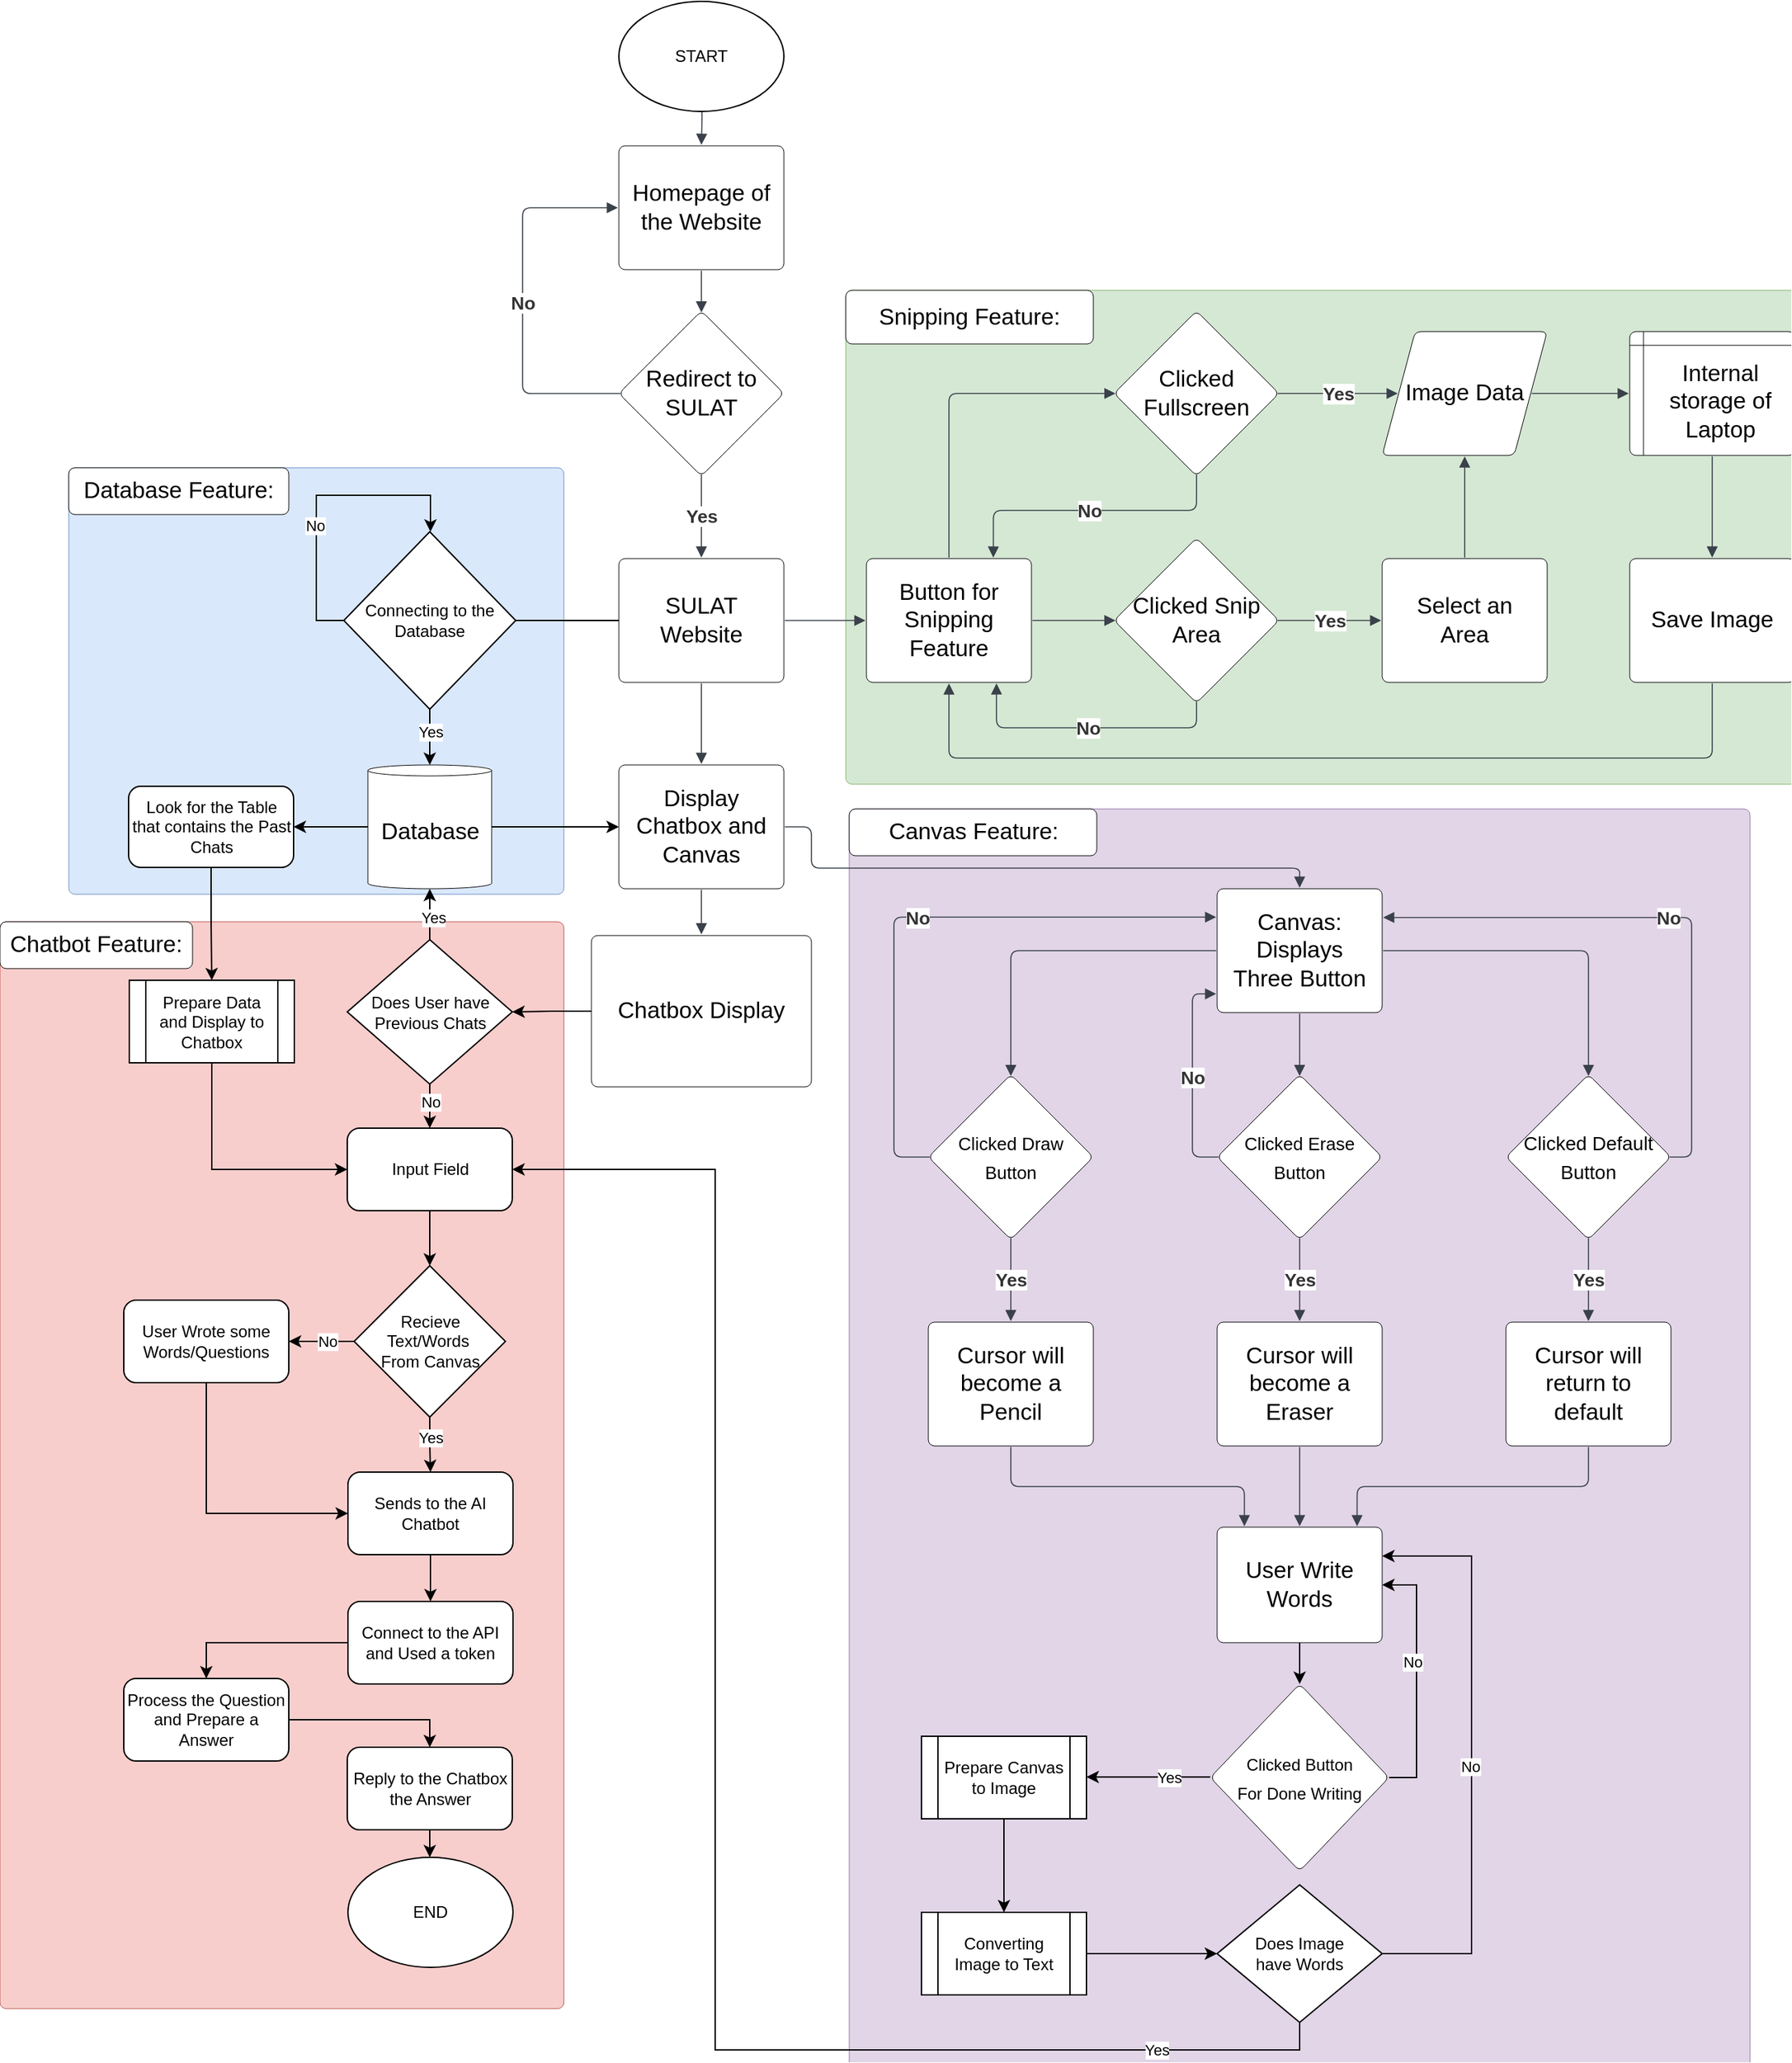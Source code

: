 <mxfile version="26.0.16">
  <diagram id="C5RBs43oDa-KdzZeNtuy" name="Page-1">
    <mxGraphModel dx="1105" dy="1762" grid="1" gridSize="10" guides="1" tooltips="1" connect="1" arrows="1" fold="1" page="1" pageScale="1" pageWidth="827" pageHeight="1169" math="0" shadow="0">
      <root>
        <mxCell id="WIyWlLk6GJQsqaUBKTNV-0" />
        <mxCell id="WIyWlLk6GJQsqaUBKTNV-1" parent="WIyWlLk6GJQsqaUBKTNV-0" />
        <mxCell id="bGX4x47Q7J0YOw-QERZs-160" value="" style="html=1;overflow=block;blockSpacing=1;whiteSpace=wrap;fontSize=13;spacing=3.8;rounded=1;absoluteArcSize=1;arcSize=9;strokeWidth=NaN;lucidId=k.wXVgWFmOWM;fillColor=#dae8fc;strokeColor=#6c8ebf;" vertex="1" parent="WIyWlLk6GJQsqaUBKTNV-1">
          <mxGeometry x="250" y="-830" width="360" height="310" as="geometry" />
        </mxCell>
        <mxCell id="bGX4x47Q7J0YOw-QERZs-158" value="" style="html=1;overflow=block;blockSpacing=1;whiteSpace=wrap;fontSize=13;spacing=3.8;rounded=1;absoluteArcSize=1;arcSize=9;strokeWidth=NaN;lucidId=k.wXVgWFmOWM;fillColor=#f8cecc;strokeColor=#b85450;" vertex="1" parent="WIyWlLk6GJQsqaUBKTNV-1">
          <mxGeometry x="200" y="-500" width="410" height="790" as="geometry" />
        </mxCell>
        <mxCell id="bGX4x47Q7J0YOw-QERZs-73" value="" style="html=1;overflow=block;blockSpacing=1;whiteSpace=wrap;fontSize=13;spacing=3.8;rounded=1;absoluteArcSize=1;arcSize=9;strokeWidth=NaN;lucidId=k.wXVgWFmOWM;fillColor=#e1d5e7;strokeColor=#9673a6;" vertex="1" parent="WIyWlLk6GJQsqaUBKTNV-1">
          <mxGeometry x="817.5" y="-582" width="655" height="932" as="geometry" />
        </mxCell>
        <mxCell id="bGX4x47Q7J0YOw-QERZs-0" value="" style="html=1;overflow=block;blockSpacing=1;whiteSpace=wrap;fontSize=13;spacing=3.8;rounded=1;absoluteArcSize=1;arcSize=9;strokeWidth=NaN;lucidId=k.wXVgWFmOWM;fillColor=#d5e8d4;strokeColor=#82b366;" vertex="1" parent="WIyWlLk6GJQsqaUBKTNV-1">
          <mxGeometry x="815" y="-959" width="705" height="359" as="geometry" />
        </mxCell>
        <mxCell id="bGX4x47Q7J0YOw-QERZs-1" value="Homepage of the Website" style="html=1;overflow=block;blockSpacing=1;whiteSpace=wrap;fontSize=16.7;spacing=9;rounded=1;absoluteArcSize=1;arcSize=9;strokeWidth=NaN;lucidId=S4vXVcmXzMbL;" vertex="1" parent="WIyWlLk6GJQsqaUBKTNV-1">
          <mxGeometry x="650" y="-1064" width="120" height="90" as="geometry" />
        </mxCell>
        <mxCell id="bGX4x47Q7J0YOw-QERZs-2" value="Redirect to SULAT" style="html=1;overflow=block;blockSpacing=1;whiteSpace=wrap;rhombus;fontSize=16.7;spacing=3.8;rounded=1;absoluteArcSize=1;arcSize=9;strokeWidth=NaN;lucidId=~4vXbDY~Y9_J;" vertex="1" parent="WIyWlLk6GJQsqaUBKTNV-1">
          <mxGeometry x="650" y="-944" width="120" height="120" as="geometry" />
        </mxCell>
        <mxCell id="bGX4x47Q7J0YOw-QERZs-3" value="Image Data" style="html=1;overflow=block;blockSpacing=1;whiteSpace=wrap;shape=parallelogram;perimeter=parallelogramPerimeter;anchorPointDirection=0;fontSize=16.7;spacing=3.8;rounded=1;absoluteArcSize=1;arcSize=9;strokeWidth=NaN;lucidId=j5vXPjfr-dy7;" vertex="1" parent="WIyWlLk6GJQsqaUBKTNV-1">
          <mxGeometry x="1205" y="-929" width="120" height="90" as="geometry" />
        </mxCell>
        <mxCell id="bGX4x47Q7J0YOw-QERZs-96" style="edgeStyle=orthogonalEdgeStyle;rounded=0;orthogonalLoop=1;jettySize=auto;html=1;entryX=0;entryY=0.5;entryDx=0;entryDy=0;" edge="1" parent="WIyWlLk6GJQsqaUBKTNV-1" source="bGX4x47Q7J0YOw-QERZs-4" target="bGX4x47Q7J0YOw-QERZs-20">
          <mxGeometry relative="1" as="geometry" />
        </mxCell>
        <mxCell id="bGX4x47Q7J0YOw-QERZs-4" value="Database" style="html=1;overflow=block;blockSpacing=1;whiteSpace=wrap;shape=cylinder3;size=4;anchorPointDirection=0;boundedLbl=1;fontSize=16.7;spacing=3.8;rounded=1;absoluteArcSize=1;arcSize=9;strokeWidth=NaN;lucidId=o5vXWTrKgCv5;" vertex="1" parent="WIyWlLk6GJQsqaUBKTNV-1">
          <mxGeometry x="467.5" y="-614" width="90" height="90" as="geometry" />
        </mxCell>
        <mxCell id="bGX4x47Q7J0YOw-QERZs-6" value="" style="html=1;jettySize=18;whiteSpace=wrap;fontSize=13;strokeColor=#3a414a;strokeOpacity=100;strokeWidth=0.8;rounded=1;arcSize=12;edgeStyle=orthogonalEdgeStyle;startArrow=none;endArrow=block;endFill=1;exitX=0.5;exitY=1.013;exitPerimeter=0;entryX=0.5;entryY=-0.008;entryPerimeter=0;lucidId=uVwX2QEggh.l;" edge="1" parent="WIyWlLk6GJQsqaUBKTNV-1" target="bGX4x47Q7J0YOw-QERZs-1">
          <mxGeometry width="100" height="100" relative="1" as="geometry">
            <Array as="points" />
            <mxPoint x="710" y="-1108.22" as="sourcePoint" />
          </mxGeometry>
        </mxCell>
        <mxCell id="bGX4x47Q7J0YOw-QERZs-7" value="Internal storage of Laptop" style="html=1;overflow=block;blockSpacing=1;whiteSpace=wrap;shape=internalStorage;dx=10;dy=10;fontSize=16.7;spacingLeft=12.8;spacingTop=12.8;spacing=3.8;rounded=1;absoluteArcSize=1;arcSize=9;strokeWidth=NaN;" vertex="1" parent="WIyWlLk6GJQsqaUBKTNV-1">
          <mxGeometry x="1385" y="-929" width="120" height="90" as="geometry" />
        </mxCell>
        <mxCell id="bGX4x47Q7J0YOw-QERZs-11" value="" style="html=1;jettySize=18;whiteSpace=wrap;fontSize=13;strokeColor=#3a414a;strokeOpacity=100;strokeWidth=0.8;rounded=1;arcSize=12;edgeStyle=orthogonalEdgeStyle;startArrow=none;endArrow=block;endFill=1;exitX=0.5;exitY=1.008;exitPerimeter=0;entryX=0.5;entryY=0.009;entryPerimeter=0;lucidId=RXwX6KaIVytl;" edge="1" parent="WIyWlLk6GJQsqaUBKTNV-1" source="bGX4x47Q7J0YOw-QERZs-1" target="bGX4x47Q7J0YOw-QERZs-2">
          <mxGeometry width="100" height="100" relative="1" as="geometry">
            <Array as="points" />
          </mxGeometry>
        </mxCell>
        <mxCell id="bGX4x47Q7J0YOw-QERZs-13" value="Button for Snipping Feature" style="html=1;overflow=block;blockSpacing=1;whiteSpace=wrap;fontSize=16.7;spacing=9;rounded=1;absoluteArcSize=1;arcSize=9;strokeWidth=NaN;lucidId=gYwXjYW-ppuw;" vertex="1" parent="WIyWlLk6GJQsqaUBKTNV-1">
          <mxGeometry x="830" y="-764" width="120" height="90" as="geometry" />
        </mxCell>
        <mxCell id="bGX4x47Q7J0YOw-QERZs-93" style="edgeStyle=orthogonalEdgeStyle;rounded=0;orthogonalLoop=1;jettySize=auto;html=1;exitX=0;exitY=0.5;exitDx=0;exitDy=0;entryX=1;entryY=0.5;entryDx=0;entryDy=0;" edge="1" parent="WIyWlLk6GJQsqaUBKTNV-1" source="bGX4x47Q7J0YOw-QERZs-14">
          <mxGeometry relative="1" as="geometry">
            <mxPoint x="500" y="-719" as="targetPoint" />
          </mxGeometry>
        </mxCell>
        <mxCell id="bGX4x47Q7J0YOw-QERZs-14" value="SULAT Website" style="html=1;overflow=block;blockSpacing=1;whiteSpace=wrap;fontSize=16.7;spacing=9;rounded=1;absoluteArcSize=1;arcSize=9;strokeWidth=NaN;lucidId=gYwXJwr5j2Go;" vertex="1" parent="WIyWlLk6GJQsqaUBKTNV-1">
          <mxGeometry x="650" y="-764" width="120" height="90" as="geometry" />
        </mxCell>
        <mxCell id="bGX4x47Q7J0YOw-QERZs-15" value="" style="html=1;jettySize=18;whiteSpace=wrap;fontSize=13.3;fontColor=#333333;fontStyle=1;strokeColor=#3a414a;strokeOpacity=100;strokeWidth=0.8;rounded=1;arcSize=12;edgeStyle=orthogonalEdgeStyle;startArrow=none;endArrow=block;endFill=1;exitX=0.009;exitY=0.5;exitPerimeter=0;entryX=-0.006;entryY=0.5;entryPerimeter=0;lucidId=oYwXt27aTaRR;" edge="1" parent="WIyWlLk6GJQsqaUBKTNV-1" source="bGX4x47Q7J0YOw-QERZs-2" target="bGX4x47Q7J0YOw-QERZs-1">
          <mxGeometry width="100" height="100" relative="1" as="geometry">
            <Array as="points">
              <mxPoint x="580" y="-884" />
              <mxPoint x="580" y="-1019" />
            </Array>
          </mxGeometry>
        </mxCell>
        <mxCell id="bGX4x47Q7J0YOw-QERZs-16" value="No" style="text;html=1;resizable=0;labelBackgroundColor=default;align=center;verticalAlign=middle;fontStyle=1;fontColor=#333333;fontSize=13.3;" vertex="1" parent="bGX4x47Q7J0YOw-QERZs-15">
          <mxGeometry relative="1" as="geometry" />
        </mxCell>
        <mxCell id="bGX4x47Q7J0YOw-QERZs-17" value="" style="html=1;jettySize=18;whiteSpace=wrap;fontSize=13.3;fontColor=#333333;fontStyle=1;strokeColor=#3a414a;strokeOpacity=100;strokeWidth=0.8;rounded=1;arcSize=12;edgeStyle=orthogonalEdgeStyle;startArrow=none;endArrow=block;endFill=1;exitX=0.5;exitY=0.991;exitPerimeter=0;entryX=0.5;entryY=-0.008;entryPerimeter=0;lucidId=CZwX45XinJWu;" edge="1" parent="WIyWlLk6GJQsqaUBKTNV-1" source="bGX4x47Q7J0YOw-QERZs-2" target="bGX4x47Q7J0YOw-QERZs-14">
          <mxGeometry width="100" height="100" relative="1" as="geometry">
            <Array as="points" />
          </mxGeometry>
        </mxCell>
        <mxCell id="bGX4x47Q7J0YOw-QERZs-18" value="Yes" style="text;html=1;resizable=0;labelBackgroundColor=default;align=center;verticalAlign=middle;fontStyle=1;fontColor=#333333;fontSize=13.3;" vertex="1" parent="bGX4x47Q7J0YOw-QERZs-17">
          <mxGeometry relative="1" as="geometry" />
        </mxCell>
        <mxCell id="bGX4x47Q7J0YOw-QERZs-19" value="" style="html=1;jettySize=18;whiteSpace=wrap;fontSize=13;strokeColor=#3a414a;strokeOpacity=100;strokeWidth=0.8;rounded=1;arcSize=12;edgeStyle=orthogonalEdgeStyle;startArrow=none;endArrow=block;endFill=1;exitX=1.006;exitY=0.5;exitPerimeter=0;entryX=-0.006;entryY=0.5;entryPerimeter=0;lucidId=TZwXbAxuPmjJ;" edge="1" parent="WIyWlLk6GJQsqaUBKTNV-1" source="bGX4x47Q7J0YOw-QERZs-14" target="bGX4x47Q7J0YOw-QERZs-13">
          <mxGeometry width="100" height="100" relative="1" as="geometry">
            <Array as="points" />
          </mxGeometry>
        </mxCell>
        <mxCell id="bGX4x47Q7J0YOw-QERZs-20" value="Display Chatbox and Canvas" style="html=1;overflow=block;blockSpacing=1;whiteSpace=wrap;fontSize=16.7;spacing=9;rounded=1;absoluteArcSize=1;arcSize=9;strokeWidth=NaN;lucidId=E0wXMRnXqXgS;" vertex="1" parent="WIyWlLk6GJQsqaUBKTNV-1">
          <mxGeometry x="650" y="-614" width="120" height="90" as="geometry" />
        </mxCell>
        <mxCell id="bGX4x47Q7J0YOw-QERZs-21" value="" style="html=1;jettySize=18;whiteSpace=wrap;fontSize=13;strokeColor=#3a414a;strokeOpacity=100;strokeWidth=0.8;rounded=1;arcSize=12;edgeStyle=orthogonalEdgeStyle;startArrow=none;endArrow=block;endFill=1;exitX=0.5;exitY=1.008;exitPerimeter=0;entryX=0.5;entryY=-0.008;entryPerimeter=0;lucidId=J0wX62FZ728q;" edge="1" parent="WIyWlLk6GJQsqaUBKTNV-1" source="bGX4x47Q7J0YOw-QERZs-14" target="bGX4x47Q7J0YOw-QERZs-20">
          <mxGeometry width="100" height="100" relative="1" as="geometry">
            <Array as="points" />
          </mxGeometry>
        </mxCell>
        <mxCell id="bGX4x47Q7J0YOw-QERZs-22" value="" style="html=1;jettySize=18;whiteSpace=wrap;fontSize=13;strokeColor=#3a414a;strokeOpacity=100;strokeWidth=0.8;rounded=1;arcSize=12;edgeStyle=orthogonalEdgeStyle;startArrow=none;endArrow=block;endFill=1;exitX=0.5;exitY=-0.008;exitPerimeter=0;entryX=0.009;entryY=0.5;entryPerimeter=0;lucidId=c1wXvU-1-h3y;" edge="1" parent="WIyWlLk6GJQsqaUBKTNV-1" source="bGX4x47Q7J0YOw-QERZs-13" target="bGX4x47Q7J0YOw-QERZs-23">
          <mxGeometry width="100" height="100" relative="1" as="geometry">
            <Array as="points">
              <mxPoint x="890" y="-884" />
            </Array>
          </mxGeometry>
        </mxCell>
        <mxCell id="bGX4x47Q7J0YOw-QERZs-23" value="Clicked Fullscreen" style="html=1;overflow=block;blockSpacing=1;whiteSpace=wrap;rhombus;fontSize=16.7;spacing=3.8;rounded=1;absoluteArcSize=1;arcSize=9;strokeWidth=NaN;lucidId=d1wX96i83psR;" vertex="1" parent="WIyWlLk6GJQsqaUBKTNV-1">
          <mxGeometry x="1010" y="-944" width="120" height="120" as="geometry" />
        </mxCell>
        <mxCell id="bGX4x47Q7J0YOw-QERZs-24" value="Clicked Snip Area" style="html=1;overflow=block;blockSpacing=1;whiteSpace=wrap;rhombus;fontSize=16.7;spacing=3.8;rounded=1;absoluteArcSize=1;arcSize=9;strokeWidth=NaN;lucidId=h1wX_RFKpMtE;" vertex="1" parent="WIyWlLk6GJQsqaUBKTNV-1">
          <mxGeometry x="1010" y="-779" width="120" height="120" as="geometry" />
        </mxCell>
        <mxCell id="bGX4x47Q7J0YOw-QERZs-25" value="" style="html=1;jettySize=18;whiteSpace=wrap;fontSize=13;strokeColor=#3a414a;strokeOpacity=100;strokeWidth=0.8;rounded=1;arcSize=12;edgeStyle=orthogonalEdgeStyle;startArrow=none;endArrow=block;endFill=1;exitX=1.006;exitY=0.5;exitPerimeter=0;entryX=0.009;entryY=0.5;entryPerimeter=0;lucidId=s1wXXdhdBCna;" edge="1" parent="WIyWlLk6GJQsqaUBKTNV-1" source="bGX4x47Q7J0YOw-QERZs-13" target="bGX4x47Q7J0YOw-QERZs-24">
          <mxGeometry width="100" height="100" relative="1" as="geometry">
            <Array as="points" />
          </mxGeometry>
        </mxCell>
        <mxCell id="bGX4x47Q7J0YOw-QERZs-26" value="" style="html=1;jettySize=18;whiteSpace=wrap;fontSize=13.3;fontColor=#333333;fontStyle=1;strokeColor=#3a414a;strokeOpacity=100;strokeWidth=0.8;rounded=1;arcSize=12;edgeStyle=orthogonalEdgeStyle;startArrow=none;endArrow=block;endFill=1;exitX=0.991;exitY=0.5;exitPerimeter=0;entryX=0.094;entryY=0.5;entryPerimeter=0;lucidId=K1wXx2NS~FLX;" edge="1" parent="WIyWlLk6GJQsqaUBKTNV-1" source="bGX4x47Q7J0YOw-QERZs-23" target="bGX4x47Q7J0YOw-QERZs-3">
          <mxGeometry width="100" height="100" relative="1" as="geometry">
            <Array as="points" />
          </mxGeometry>
        </mxCell>
        <mxCell id="bGX4x47Q7J0YOw-QERZs-27" value="Yes" style="text;html=1;resizable=0;labelBackgroundColor=default;align=center;verticalAlign=middle;fontStyle=1;fontColor=#333333;fontSize=13.3;" vertex="1" parent="bGX4x47Q7J0YOw-QERZs-26">
          <mxGeometry relative="1" as="geometry" />
        </mxCell>
        <mxCell id="bGX4x47Q7J0YOw-QERZs-28" value="Select an Area" style="html=1;overflow=block;blockSpacing=1;whiteSpace=wrap;fontSize=16.7;spacing=9;rounded=1;absoluteArcSize=1;arcSize=9;strokeWidth=NaN;lucidId=c2wX.AJdTTdc;" vertex="1" parent="WIyWlLk6GJQsqaUBKTNV-1">
          <mxGeometry x="1205" y="-764" width="120" height="90" as="geometry" />
        </mxCell>
        <mxCell id="bGX4x47Q7J0YOw-QERZs-29" value="" style="html=1;jettySize=18;whiteSpace=wrap;fontSize=13.3;fontColor=#333333;fontStyle=1;strokeColor=#3a414a;strokeOpacity=100;strokeWidth=0.8;rounded=1;arcSize=12;edgeStyle=orthogonalEdgeStyle;startArrow=none;endArrow=block;endFill=1;exitX=0.991;exitY=0.5;exitPerimeter=0;entryX=-0.006;entryY=0.5;entryPerimeter=0;lucidId=s2wXhWY3A6Ev;" edge="1" parent="WIyWlLk6GJQsqaUBKTNV-1" source="bGX4x47Q7J0YOw-QERZs-24" target="bGX4x47Q7J0YOw-QERZs-28">
          <mxGeometry width="100" height="100" relative="1" as="geometry">
            <Array as="points" />
          </mxGeometry>
        </mxCell>
        <mxCell id="bGX4x47Q7J0YOw-QERZs-30" value="Yes" style="text;html=1;resizable=0;labelBackgroundColor=default;align=center;verticalAlign=middle;fontStyle=1;fontColor=#333333;fontSize=13.3;" vertex="1" parent="bGX4x47Q7J0YOw-QERZs-29">
          <mxGeometry relative="1" as="geometry" />
        </mxCell>
        <mxCell id="bGX4x47Q7J0YOw-QERZs-31" value="" style="html=1;jettySize=18;whiteSpace=wrap;fontSize=13.3;fontColor=#333333;fontStyle=1;strokeColor=#3a414a;strokeOpacity=100;strokeWidth=0.8;rounded=1;arcSize=12;edgeStyle=orthogonalEdgeStyle;startArrow=none;endArrow=block;endFill=1;exitX=0.5;exitY=0.991;exitPerimeter=0;entryX=0.769;entryY=-0.008;entryPerimeter=0;lucidId=L2wXS6QPtskW;" edge="1" parent="WIyWlLk6GJQsqaUBKTNV-1" source="bGX4x47Q7J0YOw-QERZs-23" target="bGX4x47Q7J0YOw-QERZs-13">
          <mxGeometry width="100" height="100" relative="1" as="geometry">
            <Array as="points">
              <mxPoint x="1070" y="-799" />
              <mxPoint x="922" y="-799" />
            </Array>
          </mxGeometry>
        </mxCell>
        <mxCell id="bGX4x47Q7J0YOw-QERZs-32" value="No" style="text;html=1;resizable=0;labelBackgroundColor=default;align=center;verticalAlign=middle;fontStyle=1;fontColor=#333333;fontSize=13.3;" vertex="1" parent="bGX4x47Q7J0YOw-QERZs-31">
          <mxGeometry relative="1" as="geometry" />
        </mxCell>
        <mxCell id="bGX4x47Q7J0YOw-QERZs-33" value="" style="html=1;jettySize=18;whiteSpace=wrap;fontSize=13.3;fontColor=#333333;fontStyle=1;strokeColor=#3a414a;strokeOpacity=100;strokeWidth=0.8;rounded=1;arcSize=12;edgeStyle=orthogonalEdgeStyle;startArrow=none;endArrow=block;endFill=1;exitX=0.5;exitY=0.991;exitPerimeter=0;entryX=0.788;entryY=1.008;entryPerimeter=0;lucidId=T2wXok7XJnw8;" edge="1" parent="WIyWlLk6GJQsqaUBKTNV-1" source="bGX4x47Q7J0YOw-QERZs-24" target="bGX4x47Q7J0YOw-QERZs-13">
          <mxGeometry width="100" height="100" relative="1" as="geometry">
            <Array as="points">
              <mxPoint x="1070" y="-641" />
              <mxPoint x="925" y="-641" />
            </Array>
          </mxGeometry>
        </mxCell>
        <mxCell id="bGX4x47Q7J0YOw-QERZs-34" value="No" style="text;html=1;resizable=0;labelBackgroundColor=default;align=center;verticalAlign=middle;fontStyle=1;fontColor=#333333;fontSize=13.3;" vertex="1" parent="bGX4x47Q7J0YOw-QERZs-33">
          <mxGeometry relative="1" as="geometry" />
        </mxCell>
        <mxCell id="bGX4x47Q7J0YOw-QERZs-35" value="" style="html=1;jettySize=18;whiteSpace=wrap;fontSize=13;strokeColor=#3a414a;strokeOpacity=100;strokeWidth=0.8;rounded=1;arcSize=12;edgeStyle=orthogonalEdgeStyle;startArrow=none;endArrow=block;endFill=1;exitX=0.5;exitY=-0.008;exitPerimeter=0;entryX=0.5;entryY=1.008;entryPerimeter=0;lucidId=e3wXz4b4VLQ.;" edge="1" parent="WIyWlLk6GJQsqaUBKTNV-1" source="bGX4x47Q7J0YOw-QERZs-28" target="bGX4x47Q7J0YOw-QERZs-3">
          <mxGeometry width="100" height="100" relative="1" as="geometry">
            <Array as="points" />
          </mxGeometry>
        </mxCell>
        <mxCell id="bGX4x47Q7J0YOw-QERZs-36" value="" style="html=1;jettySize=18;whiteSpace=wrap;fontSize=13;strokeColor=#3a414a;strokeOpacity=100;strokeWidth=0.8;rounded=1;arcSize=12;edgeStyle=orthogonalEdgeStyle;startArrow=none;endArrow=block;endFill=1;exitX=0.906;exitY=0.5;exitPerimeter=0;entryX=-0.006;entryY=0.5;entryPerimeter=0;lucidId=p3wX~Jq.XLhx;" edge="1" parent="WIyWlLk6GJQsqaUBKTNV-1" source="bGX4x47Q7J0YOw-QERZs-3" target="bGX4x47Q7J0YOw-QERZs-7">
          <mxGeometry width="100" height="100" relative="1" as="geometry">
            <Array as="points" />
          </mxGeometry>
        </mxCell>
        <mxCell id="bGX4x47Q7J0YOw-QERZs-37" value="Save Image" style="html=1;overflow=block;blockSpacing=1;whiteSpace=wrap;fontSize=16.7;spacing=9;rounded=1;absoluteArcSize=1;arcSize=9;strokeWidth=NaN;lucidId=U3wX42vYFk0g;" vertex="1" parent="WIyWlLk6GJQsqaUBKTNV-1">
          <mxGeometry x="1385" y="-764" width="120" height="90" as="geometry" />
        </mxCell>
        <mxCell id="bGX4x47Q7J0YOw-QERZs-38" value="" style="html=1;jettySize=18;whiteSpace=wrap;fontSize=13;strokeColor=#3a414a;strokeOpacity=100;strokeWidth=0.8;rounded=1;arcSize=12;edgeStyle=orthogonalEdgeStyle;startArrow=none;endArrow=block;endFill=1;exitX=0.5;exitY=1.008;exitPerimeter=0;entryX=0.5;entryY=-0.008;entryPerimeter=0;lucidId=Y3wX-hvc34If;" edge="1" parent="WIyWlLk6GJQsqaUBKTNV-1" source="bGX4x47Q7J0YOw-QERZs-7" target="bGX4x47Q7J0YOw-QERZs-37">
          <mxGeometry width="100" height="100" relative="1" as="geometry">
            <Array as="points" />
          </mxGeometry>
        </mxCell>
        <mxCell id="bGX4x47Q7J0YOw-QERZs-39" value="" style="html=1;jettySize=18;whiteSpace=wrap;fontSize=13;strokeColor=#3a414a;strokeOpacity=100;strokeWidth=0.8;rounded=1;arcSize=12;edgeStyle=orthogonalEdgeStyle;startArrow=none;endArrow=block;endFill=1;exitX=0.5;exitY=1.008;exitPerimeter=0;entryX=0.5;entryY=1.008;entryPerimeter=0;lucidId=83wX8K6N5RHD;" edge="1" parent="WIyWlLk6GJQsqaUBKTNV-1" source="bGX4x47Q7J0YOw-QERZs-37" target="bGX4x47Q7J0YOw-QERZs-13">
          <mxGeometry width="100" height="100" relative="1" as="geometry">
            <Array as="points">
              <mxPoint x="1445" y="-619" />
              <mxPoint x="890" y="-619" />
            </Array>
          </mxGeometry>
        </mxCell>
        <mxCell id="bGX4x47Q7J0YOw-QERZs-40" value="Canvas: &#xa;Displays Three Button" style="html=1;overflow=block;blockSpacing=1;whiteSpace=wrap;fontSize=16.7;spacing=9;rounded=1;absoluteArcSize=1;arcSize=9;strokeWidth=NaN;lucidId=B4wXTuXNKqRj;" vertex="1" parent="WIyWlLk6GJQsqaUBKTNV-1">
          <mxGeometry x="1085" y="-524" width="120" height="90" as="geometry" />
        </mxCell>
        <mxCell id="bGX4x47Q7J0YOw-QERZs-41" value="" style="html=1;jettySize=18;whiteSpace=wrap;fontSize=13;strokeColor=#3a414a;strokeOpacity=100;strokeWidth=0.8;rounded=1;arcSize=12;edgeStyle=orthogonalEdgeStyle;startArrow=none;endArrow=block;endFill=1;exitX=1.006;exitY=0.5;exitPerimeter=0;entryX=0.5;entryY=-0.008;entryPerimeter=0;lucidId=L4wXbMhr7Ql6;" edge="1" parent="WIyWlLk6GJQsqaUBKTNV-1" source="bGX4x47Q7J0YOw-QERZs-20" target="bGX4x47Q7J0YOw-QERZs-40">
          <mxGeometry width="100" height="100" relative="1" as="geometry">
            <Array as="points">
              <mxPoint x="790" y="-569" />
              <mxPoint x="790" y="-539" />
              <mxPoint x="1145" y="-539" />
            </Array>
          </mxGeometry>
        </mxCell>
        <mxCell id="bGX4x47Q7J0YOw-QERZs-98" style="edgeStyle=orthogonalEdgeStyle;rounded=0;orthogonalLoop=1;jettySize=auto;html=1;exitX=0;exitY=0.5;exitDx=0;exitDy=0;entryX=1;entryY=0.5;entryDx=0;entryDy=0;" edge="1" parent="WIyWlLk6GJQsqaUBKTNV-1" source="bGX4x47Q7J0YOw-QERZs-42" target="bGX4x47Q7J0YOw-QERZs-97">
          <mxGeometry relative="1" as="geometry" />
        </mxCell>
        <mxCell id="bGX4x47Q7J0YOw-QERZs-42" value="Chatbox Display" style="html=1;overflow=block;blockSpacing=1;whiteSpace=wrap;fontSize=16.7;spacing=9;rounded=1;absoluteArcSize=1;arcSize=9;strokeWidth=NaN;lucidId=O4wXv_itXbn~;" vertex="1" parent="WIyWlLk6GJQsqaUBKTNV-1">
          <mxGeometry x="630" y="-490" width="160" height="110" as="geometry" />
        </mxCell>
        <mxCell id="bGX4x47Q7J0YOw-QERZs-43" value="" style="html=1;jettySize=18;whiteSpace=wrap;fontSize=13;strokeColor=#3a414a;strokeOpacity=100;strokeWidth=0.8;rounded=1;arcSize=12;edgeStyle=orthogonalEdgeStyle;startArrow=none;endArrow=block;endFill=1;exitX=0.5;exitY=1.008;exitPerimeter=0;entryX=0.5;entryY=-0.008;entryPerimeter=0;lucidId=T4wXyDoq1oT1;" edge="1" parent="WIyWlLk6GJQsqaUBKTNV-1" source="bGX4x47Q7J0YOw-QERZs-20" target="bGX4x47Q7J0YOw-QERZs-42">
          <mxGeometry width="100" height="100" relative="1" as="geometry">
            <Array as="points" />
          </mxGeometry>
        </mxCell>
        <mxCell id="bGX4x47Q7J0YOw-QERZs-44" value="&lt;font style=&quot;font-size: 13px;&quot;&gt;Clicked Draw Button&lt;/font&gt;" style="html=1;overflow=block;blockSpacing=1;whiteSpace=wrap;rhombus;fontSize=16.7;spacing=3.8;rounded=1;absoluteArcSize=1;arcSize=9;strokeWidth=NaN;lucidId=q6wXofFBr.Hk;" vertex="1" parent="WIyWlLk6GJQsqaUBKTNV-1">
          <mxGeometry x="875" y="-389" width="120" height="120" as="geometry" />
        </mxCell>
        <mxCell id="bGX4x47Q7J0YOw-QERZs-45" value="&lt;font style=&quot;font-size: 14px;&quot;&gt;Clicked Default Button&lt;/font&gt;" style="html=1;overflow=block;blockSpacing=1;whiteSpace=wrap;rhombus;fontSize=16.7;spacing=3.8;rounded=1;absoluteArcSize=1;arcSize=9;strokeWidth=NaN;lucidId=L6wXVb6ZQtQe;align=center;" vertex="1" parent="WIyWlLk6GJQsqaUBKTNV-1">
          <mxGeometry x="1295" y="-389" width="120" height="120" as="geometry" />
        </mxCell>
        <mxCell id="bGX4x47Q7J0YOw-QERZs-46" value="&lt;font style=&quot;font-size: 13px;&quot;&gt;Clicked Erase Button&lt;/font&gt;" style="html=1;overflow=block;blockSpacing=1;whiteSpace=wrap;rhombus;fontSize=16.7;spacing=3.8;rounded=1;absoluteArcSize=1;arcSize=9;strokeWidth=NaN;lucidId=L6wXlnypv7IP;" vertex="1" parent="WIyWlLk6GJQsqaUBKTNV-1">
          <mxGeometry x="1085" y="-389" width="120" height="120" as="geometry" />
        </mxCell>
        <mxCell id="bGX4x47Q7J0YOw-QERZs-47" value="Cursor will become a Pencil " style="html=1;overflow=block;blockSpacing=1;whiteSpace=wrap;fontSize=16.7;spacing=9;rounded=1;absoluteArcSize=1;arcSize=9;strokeWidth=NaN;lucidId=b7wXHnllPfpT;" vertex="1" parent="WIyWlLk6GJQsqaUBKTNV-1">
          <mxGeometry x="875" y="-209" width="120" height="90" as="geometry" />
        </mxCell>
        <mxCell id="bGX4x47Q7J0YOw-QERZs-48" value="" style="html=1;jettySize=18;whiteSpace=wrap;fontSize=13;strokeColor=#3a414a;strokeOpacity=100;strokeWidth=0.8;rounded=1;arcSize=12;edgeStyle=orthogonalEdgeStyle;startArrow=none;endArrow=block;endFill=1;exitX=-0.006;exitY=0.5;exitPerimeter=0;entryX=0.5;entryY=0.009;entryPerimeter=0;lucidId=p7wX4~.r42MZ;" edge="1" parent="WIyWlLk6GJQsqaUBKTNV-1" source="bGX4x47Q7J0YOw-QERZs-40" target="bGX4x47Q7J0YOw-QERZs-44">
          <mxGeometry width="100" height="100" relative="1" as="geometry">
            <Array as="points" />
          </mxGeometry>
        </mxCell>
        <mxCell id="bGX4x47Q7J0YOw-QERZs-49" value="" style="html=1;jettySize=18;whiteSpace=wrap;fontSize=13;strokeColor=#3a414a;strokeOpacity=100;strokeWidth=0.8;rounded=1;arcSize=12;edgeStyle=orthogonalEdgeStyle;startArrow=none;endArrow=block;endFill=1;exitX=0.5;exitY=1.008;exitPerimeter=0;entryX=0.5;entryY=0.009;entryPerimeter=0;lucidId=v7wX6BlqxCN4;" edge="1" parent="WIyWlLk6GJQsqaUBKTNV-1" source="bGX4x47Q7J0YOw-QERZs-40" target="bGX4x47Q7J0YOw-QERZs-46">
          <mxGeometry width="100" height="100" relative="1" as="geometry">
            <Array as="points" />
          </mxGeometry>
        </mxCell>
        <mxCell id="bGX4x47Q7J0YOw-QERZs-50" value="" style="html=1;jettySize=18;whiteSpace=wrap;fontSize=13;strokeColor=#3a414a;strokeOpacity=100;strokeWidth=0.8;rounded=1;arcSize=12;edgeStyle=orthogonalEdgeStyle;startArrow=none;endArrow=block;endFill=1;exitX=1.006;exitY=0.5;exitPerimeter=0;entryX=0.5;entryY=0.009;entryPerimeter=0;lucidId=y7wXRTjIWsnm;" edge="1" parent="WIyWlLk6GJQsqaUBKTNV-1" source="bGX4x47Q7J0YOw-QERZs-40" target="bGX4x47Q7J0YOw-QERZs-45">
          <mxGeometry width="100" height="100" relative="1" as="geometry">
            <Array as="points" />
          </mxGeometry>
        </mxCell>
        <mxCell id="bGX4x47Q7J0YOw-QERZs-51" value="Cursor will become a Eraser " style="html=1;overflow=block;blockSpacing=1;whiteSpace=wrap;fontSize=16.7;spacing=9;rounded=1;absoluteArcSize=1;arcSize=9;strokeWidth=NaN;lucidId=c9wXXmKNzKTJ;" vertex="1" parent="WIyWlLk6GJQsqaUBKTNV-1">
          <mxGeometry x="1085" y="-209" width="120" height="90" as="geometry" />
        </mxCell>
        <mxCell id="bGX4x47Q7J0YOw-QERZs-52" value="" style="html=1;jettySize=18;whiteSpace=wrap;fontSize=13.3;fontColor=#333333;fontStyle=1;strokeColor=#3a414a;strokeOpacity=100;strokeWidth=0.8;rounded=1;arcSize=12;edgeStyle=orthogonalEdgeStyle;startArrow=none;endArrow=block;endFill=1;exitX=0.5;exitY=0.991;exitPerimeter=0;entryX=0.5;entryY=-0.008;entryPerimeter=0;lucidId=j9wXeiY-~VVX;" edge="1" parent="WIyWlLk6GJQsqaUBKTNV-1" source="bGX4x47Q7J0YOw-QERZs-44" target="bGX4x47Q7J0YOw-QERZs-47">
          <mxGeometry width="100" height="100" relative="1" as="geometry">
            <Array as="points" />
          </mxGeometry>
        </mxCell>
        <mxCell id="bGX4x47Q7J0YOw-QERZs-53" value="Yes" style="text;html=1;resizable=0;labelBackgroundColor=default;align=center;verticalAlign=middle;fontStyle=1;fontColor=#333333;fontSize=13.3;" vertex="1" parent="bGX4x47Q7J0YOw-QERZs-52">
          <mxGeometry relative="1" as="geometry" />
        </mxCell>
        <mxCell id="bGX4x47Q7J0YOw-QERZs-54" value="" style="html=1;jettySize=18;whiteSpace=wrap;fontSize=13.3;fontColor=#333333;fontStyle=1;strokeColor=#3a414a;strokeOpacity=100;strokeWidth=0.8;rounded=1;arcSize=12;edgeStyle=orthogonalEdgeStyle;startArrow=none;endArrow=block;endFill=1;exitX=0.009;exitY=0.5;exitPerimeter=0;entryX=-0.006;entryY=0.229;entryPerimeter=0;lucidId=s9wXCcNHrhOa;" edge="1" parent="WIyWlLk6GJQsqaUBKTNV-1" source="bGX4x47Q7J0YOw-QERZs-44" target="bGX4x47Q7J0YOw-QERZs-40">
          <mxGeometry width="100" height="100" relative="1" as="geometry">
            <Array as="points">
              <mxPoint x="850" y="-329" />
              <mxPoint x="850" y="-503" />
            </Array>
          </mxGeometry>
        </mxCell>
        <mxCell id="bGX4x47Q7J0YOw-QERZs-55" value="No" style="text;html=1;resizable=0;labelBackgroundColor=default;align=center;verticalAlign=middle;fontStyle=1;fontColor=#333333;fontSize=13.3;" vertex="1" parent="bGX4x47Q7J0YOw-QERZs-54">
          <mxGeometry relative="1" as="geometry" />
        </mxCell>
        <mxCell id="bGX4x47Q7J0YOw-QERZs-56" value="" style="html=1;jettySize=18;whiteSpace=wrap;fontSize=13.3;fontColor=#333333;fontStyle=1;strokeColor=#3a414a;strokeOpacity=100;strokeWidth=0.8;rounded=1;arcSize=12;edgeStyle=orthogonalEdgeStyle;startArrow=none;endArrow=block;endFill=1;exitX=0.5;exitY=0.991;exitPerimeter=0;entryX=0.5;entryY=-0.008;entryPerimeter=0;lucidId=z9wXdDt23JYE;" edge="1" parent="WIyWlLk6GJQsqaUBKTNV-1" source="bGX4x47Q7J0YOw-QERZs-46" target="bGX4x47Q7J0YOw-QERZs-51">
          <mxGeometry width="100" height="100" relative="1" as="geometry">
            <Array as="points" />
          </mxGeometry>
        </mxCell>
        <mxCell id="bGX4x47Q7J0YOw-QERZs-57" value="Yes" style="text;html=1;resizable=0;labelBackgroundColor=default;align=center;verticalAlign=middle;fontStyle=1;fontColor=#333333;fontSize=13.3;" vertex="1" parent="bGX4x47Q7J0YOw-QERZs-56">
          <mxGeometry relative="1" as="geometry" />
        </mxCell>
        <mxCell id="bGX4x47Q7J0YOw-QERZs-58" value="" style="html=1;jettySize=18;whiteSpace=wrap;fontSize=13.3;fontColor=#333333;fontStyle=1;strokeColor=#3a414a;strokeOpacity=100;strokeWidth=0.8;rounded=1;arcSize=12;edgeStyle=orthogonalEdgeStyle;startArrow=none;endArrow=block;endFill=1;exitX=0.009;exitY=0.5;exitPerimeter=0;entryX=-0.006;entryY=0.849;entryPerimeter=0;lucidId=F9wXscvZh9kS;" edge="1" parent="WIyWlLk6GJQsqaUBKTNV-1" source="bGX4x47Q7J0YOw-QERZs-46" target="bGX4x47Q7J0YOw-QERZs-40">
          <mxGeometry width="100" height="100" relative="1" as="geometry">
            <Array as="points">
              <mxPoint x="1067" y="-329" />
              <mxPoint x="1067" y="-448" />
            </Array>
          </mxGeometry>
        </mxCell>
        <mxCell id="bGX4x47Q7J0YOw-QERZs-59" value="No" style="text;html=1;resizable=0;labelBackgroundColor=default;align=center;verticalAlign=middle;fontStyle=1;fontColor=#333333;fontSize=13.3;" vertex="1" parent="bGX4x47Q7J0YOw-QERZs-58">
          <mxGeometry relative="1" as="geometry" />
        </mxCell>
        <mxCell id="bGX4x47Q7J0YOw-QERZs-60" value="Cursor will return to default " style="html=1;overflow=block;blockSpacing=1;whiteSpace=wrap;fontSize=16.7;spacing=9;rounded=1;absoluteArcSize=1;arcSize=9;strokeWidth=NaN;lucidId=I9wXS.3Ie0eV;" vertex="1" parent="WIyWlLk6GJQsqaUBKTNV-1">
          <mxGeometry x="1295" y="-209" width="120" height="90" as="geometry" />
        </mxCell>
        <mxCell id="bGX4x47Q7J0YOw-QERZs-61" value="" style="html=1;jettySize=18;whiteSpace=wrap;fontSize=13.3;fontColor=#333333;fontStyle=1;strokeColor=#3a414a;strokeOpacity=100;strokeWidth=0.8;rounded=1;arcSize=12;edgeStyle=orthogonalEdgeStyle;startArrow=none;endArrow=block;endFill=1;exitX=0.5;exitY=0.991;exitPerimeter=0;entryX=0.5;entryY=-0.008;entryPerimeter=0;lucidId=U9wXp.6NQjXV;" edge="1" parent="WIyWlLk6GJQsqaUBKTNV-1" source="bGX4x47Q7J0YOw-QERZs-45" target="bGX4x47Q7J0YOw-QERZs-60">
          <mxGeometry width="100" height="100" relative="1" as="geometry">
            <Array as="points" />
          </mxGeometry>
        </mxCell>
        <mxCell id="bGX4x47Q7J0YOw-QERZs-62" value="Yes" style="text;html=1;resizable=0;labelBackgroundColor=default;align=center;verticalAlign=middle;fontStyle=1;fontColor=#333333;fontSize=13.3;" vertex="1" parent="bGX4x47Q7J0YOw-QERZs-61">
          <mxGeometry relative="1" as="geometry" />
        </mxCell>
        <mxCell id="bGX4x47Q7J0YOw-QERZs-63" value="" style="html=1;jettySize=18;whiteSpace=wrap;fontSize=13.3;fontColor=#333333;fontStyle=1;strokeColor=#3a414a;strokeOpacity=100;strokeWidth=0.8;rounded=1;arcSize=12;edgeStyle=orthogonalEdgeStyle;startArrow=none;endArrow=block;endFill=1;exitX=0.991;exitY=0.5;exitPerimeter=0;entryX=1.006;entryY=0.232;entryPerimeter=0;lucidId=19wXQo1xE3nF;" edge="1" parent="WIyWlLk6GJQsqaUBKTNV-1" source="bGX4x47Q7J0YOw-QERZs-45" target="bGX4x47Q7J0YOw-QERZs-40">
          <mxGeometry width="100" height="100" relative="1" as="geometry">
            <Array as="points">
              <mxPoint x="1430" y="-329" />
              <mxPoint x="1430" y="-503" />
            </Array>
          </mxGeometry>
        </mxCell>
        <mxCell id="bGX4x47Q7J0YOw-QERZs-64" value="No" style="text;html=1;resizable=0;labelBackgroundColor=default;align=center;verticalAlign=middle;fontStyle=1;fontColor=#333333;fontSize=13.3;" vertex="1" parent="bGX4x47Q7J0YOw-QERZs-63">
          <mxGeometry relative="1" as="geometry" />
        </mxCell>
        <mxCell id="bGX4x47Q7J0YOw-QERZs-78" style="edgeStyle=orthogonalEdgeStyle;rounded=0;orthogonalLoop=1;jettySize=auto;html=1;exitX=0.5;exitY=1;exitDx=0;exitDy=0;" edge="1" parent="WIyWlLk6GJQsqaUBKTNV-1" source="bGX4x47Q7J0YOw-QERZs-65" target="bGX4x47Q7J0YOw-QERZs-77">
          <mxGeometry relative="1" as="geometry" />
        </mxCell>
        <mxCell id="bGX4x47Q7J0YOw-QERZs-65" value="User Write Words" style="html=1;overflow=block;blockSpacing=1;whiteSpace=wrap;fontSize=16.7;spacing=9;rounded=1;absoluteArcSize=1;arcSize=9;strokeWidth=NaN;lucidId=69wXaav9-bSX;" vertex="1" parent="WIyWlLk6GJQsqaUBKTNV-1">
          <mxGeometry x="1085" y="-60" width="120" height="84" as="geometry" />
        </mxCell>
        <mxCell id="bGX4x47Q7J0YOw-QERZs-66" value="" style="html=1;jettySize=18;whiteSpace=wrap;fontSize=13;strokeColor=#3a414a;strokeOpacity=100;strokeWidth=0.8;rounded=1;arcSize=12;edgeStyle=orthogonalEdgeStyle;startArrow=none;endArrow=block;endFill=1;exitX=0.5;exitY=1.008;exitPerimeter=0;entryX=0.165;entryY=-0.008;entryPerimeter=0;lucidId=I-wXYNSjPu2X;" edge="1" parent="WIyWlLk6GJQsqaUBKTNV-1" source="bGX4x47Q7J0YOw-QERZs-47" target="bGX4x47Q7J0YOw-QERZs-65">
          <mxGeometry width="100" height="100" relative="1" as="geometry">
            <Array as="points" />
          </mxGeometry>
        </mxCell>
        <mxCell id="bGX4x47Q7J0YOw-QERZs-67" value="" style="html=1;jettySize=18;whiteSpace=wrap;fontSize=13;strokeColor=#3a414a;strokeOpacity=100;strokeWidth=0.8;rounded=1;arcSize=12;edgeStyle=orthogonalEdgeStyle;startArrow=none;endArrow=block;endFill=1;exitX=0.5;exitY=1.008;exitPerimeter=0;entryX=0.5;entryY=-0.008;entryPerimeter=0;lucidId=K-wX450T28kr;" edge="1" parent="WIyWlLk6GJQsqaUBKTNV-1" source="bGX4x47Q7J0YOw-QERZs-51" target="bGX4x47Q7J0YOw-QERZs-65">
          <mxGeometry width="100" height="100" relative="1" as="geometry">
            <Array as="points" />
          </mxGeometry>
        </mxCell>
        <mxCell id="bGX4x47Q7J0YOw-QERZs-68" value="" style="html=1;jettySize=18;whiteSpace=wrap;fontSize=13;strokeColor=#3a414a;strokeOpacity=100;strokeWidth=0.8;rounded=1;arcSize=12;edgeStyle=orthogonalEdgeStyle;startArrow=none;endArrow=block;endFill=1;exitX=0.5;exitY=1.008;exitPerimeter=0;entryX=0.848;entryY=-0.008;entryPerimeter=0;lucidId=O-wXWBCrZVc-;" edge="1" parent="WIyWlLk6GJQsqaUBKTNV-1" source="bGX4x47Q7J0YOw-QERZs-60" target="bGX4x47Q7J0YOw-QERZs-65">
          <mxGeometry width="100" height="100" relative="1" as="geometry">
            <Array as="points" />
          </mxGeometry>
        </mxCell>
        <mxCell id="bGX4x47Q7J0YOw-QERZs-71" value="Snipping Feature:" style="html=1;overflow=block;blockSpacing=1;whiteSpace=wrap;fontSize=16.7;spacing=0;rounded=1;absoluteArcSize=1;arcSize=9;strokeWidth=NaN;lucidId=J.wXSgBbwqTO;" vertex="1" parent="WIyWlLk6GJQsqaUBKTNV-1">
          <mxGeometry x="815" y="-959" width="180" height="39" as="geometry" />
        </mxCell>
        <mxCell id="bGX4x47Q7J0YOw-QERZs-75" value="Canvas Feature:" style="html=1;overflow=block;blockSpacing=1;whiteSpace=wrap;fontSize=16.7;spacing=0;rounded=1;absoluteArcSize=1;arcSize=9;strokeWidth=NaN;lucidId=J.wXSgBbwqTO;" vertex="1" parent="WIyWlLk6GJQsqaUBKTNV-1">
          <mxGeometry x="817.5" y="-582" width="180" height="34" as="geometry" />
        </mxCell>
        <mxCell id="bGX4x47Q7J0YOw-QERZs-80" style="edgeStyle=orthogonalEdgeStyle;rounded=0;orthogonalLoop=1;jettySize=auto;html=1;exitX=1;exitY=0.5;exitDx=0;exitDy=0;entryX=1;entryY=0.5;entryDx=0;entryDy=0;" edge="1" parent="WIyWlLk6GJQsqaUBKTNV-1" source="bGX4x47Q7J0YOw-QERZs-77" target="bGX4x47Q7J0YOw-QERZs-65">
          <mxGeometry relative="1" as="geometry" />
        </mxCell>
        <mxCell id="bGX4x47Q7J0YOw-QERZs-81" value="No" style="edgeLabel;html=1;align=center;verticalAlign=middle;resizable=0;points=[];" vertex="1" connectable="0" parent="bGX4x47Q7J0YOw-QERZs-80">
          <mxGeometry x="0.126" y="3" relative="1" as="geometry">
            <mxPoint as="offset" />
          </mxGeometry>
        </mxCell>
        <mxCell id="bGX4x47Q7J0YOw-QERZs-84" style="edgeStyle=orthogonalEdgeStyle;rounded=0;orthogonalLoop=1;jettySize=auto;html=1;exitX=0;exitY=0.5;exitDx=0;exitDy=0;entryX=1;entryY=0.5;entryDx=0;entryDy=0;" edge="1" parent="WIyWlLk6GJQsqaUBKTNV-1">
          <mxGeometry relative="1" as="geometry">
            <mxPoint x="1080" y="121.62" as="sourcePoint" />
            <mxPoint x="990" y="121.62" as="targetPoint" />
          </mxGeometry>
        </mxCell>
        <mxCell id="bGX4x47Q7J0YOw-QERZs-85" value="Yes" style="edgeLabel;html=1;align=center;verticalAlign=middle;resizable=0;points=[];" vertex="1" connectable="0" parent="bGX4x47Q7J0YOw-QERZs-84">
          <mxGeometry x="-0.323" relative="1" as="geometry">
            <mxPoint as="offset" />
          </mxGeometry>
        </mxCell>
        <mxCell id="bGX4x47Q7J0YOw-QERZs-77" value="&lt;font style=&quot;font-size: 12px;&quot;&gt;Clicked Button&lt;/font&gt;&lt;div&gt;&lt;font style=&quot;font-size: 12px;&quot;&gt;For Done Writing&lt;/font&gt;&lt;/div&gt;" style="html=1;overflow=block;blockSpacing=1;whiteSpace=wrap;rhombus;fontSize=16.7;spacing=3.8;rounded=1;absoluteArcSize=1;arcSize=9;strokeWidth=NaN;lucidId=q6wXofFBr.Hk;" vertex="1" parent="WIyWlLk6GJQsqaUBKTNV-1">
          <mxGeometry x="1080" y="54" width="130" height="136" as="geometry" />
        </mxCell>
        <mxCell id="bGX4x47Q7J0YOw-QERZs-87" style="edgeStyle=orthogonalEdgeStyle;rounded=0;orthogonalLoop=1;jettySize=auto;html=1;entryX=0.5;entryY=0;entryDx=0;entryDy=0;" edge="1" parent="WIyWlLk6GJQsqaUBKTNV-1" source="bGX4x47Q7J0YOw-QERZs-83" target="bGX4x47Q7J0YOw-QERZs-86">
          <mxGeometry relative="1" as="geometry">
            <Array as="points">
              <mxPoint x="930" y="210" />
              <mxPoint x="930" y="210" />
            </Array>
          </mxGeometry>
        </mxCell>
        <mxCell id="bGX4x47Q7J0YOw-QERZs-83" value="Prepare Canvas to Image" style="shape=process;whiteSpace=wrap;html=1;backgroundOutline=1;" vertex="1" parent="WIyWlLk6GJQsqaUBKTNV-1">
          <mxGeometry x="870" y="92" width="120" height="60" as="geometry" />
        </mxCell>
        <mxCell id="bGX4x47Q7J0YOw-QERZs-108" value="" style="edgeStyle=orthogonalEdgeStyle;rounded=0;orthogonalLoop=1;jettySize=auto;html=1;entryX=0;entryY=0.5;entryDx=0;entryDy=0;" edge="1" parent="WIyWlLk6GJQsqaUBKTNV-1" source="bGX4x47Q7J0YOw-QERZs-86" target="bGX4x47Q7J0YOw-QERZs-107">
          <mxGeometry relative="1" as="geometry">
            <Array as="points">
              <mxPoint x="1070" y="250" />
              <mxPoint x="1070" y="250" />
            </Array>
          </mxGeometry>
        </mxCell>
        <mxCell id="bGX4x47Q7J0YOw-QERZs-86" value="Converting Image to Text" style="shape=process;whiteSpace=wrap;html=1;backgroundOutline=1;" vertex="1" parent="WIyWlLk6GJQsqaUBKTNV-1">
          <mxGeometry x="870" y="220" width="120" height="60" as="geometry" />
        </mxCell>
        <mxCell id="bGX4x47Q7J0YOw-QERZs-112" style="edgeStyle=orthogonalEdgeStyle;rounded=0;orthogonalLoop=1;jettySize=auto;html=1;" edge="1" parent="WIyWlLk6GJQsqaUBKTNV-1" source="bGX4x47Q7J0YOw-QERZs-97" target="bGX4x47Q7J0YOw-QERZs-4">
          <mxGeometry relative="1" as="geometry" />
        </mxCell>
        <mxCell id="bGX4x47Q7J0YOw-QERZs-113" value="Yes" style="edgeLabel;html=1;align=center;verticalAlign=middle;resizable=0;points=[];" vertex="1" connectable="0" parent="bGX4x47Q7J0YOw-QERZs-112">
          <mxGeometry x="-0.265" y="-2" relative="1" as="geometry">
            <mxPoint as="offset" />
          </mxGeometry>
        </mxCell>
        <mxCell id="bGX4x47Q7J0YOw-QERZs-123" style="edgeStyle=orthogonalEdgeStyle;rounded=0;orthogonalLoop=1;jettySize=auto;html=1;exitX=0.5;exitY=1;exitDx=0;exitDy=0;entryX=0.5;entryY=0;entryDx=0;entryDy=0;" edge="1" parent="WIyWlLk6GJQsqaUBKTNV-1" source="bGX4x47Q7J0YOw-QERZs-97" target="bGX4x47Q7J0YOw-QERZs-122">
          <mxGeometry relative="1" as="geometry" />
        </mxCell>
        <mxCell id="bGX4x47Q7J0YOw-QERZs-124" value="No" style="edgeLabel;html=1;align=center;verticalAlign=middle;resizable=0;points=[];" vertex="1" connectable="0" parent="bGX4x47Q7J0YOw-QERZs-123">
          <mxGeometry x="-0.182" relative="1" as="geometry">
            <mxPoint as="offset" />
          </mxGeometry>
        </mxCell>
        <mxCell id="bGX4x47Q7J0YOw-QERZs-97" value="Does User have Previous Chats" style="rhombus;whiteSpace=wrap;html=1;" vertex="1" parent="WIyWlLk6GJQsqaUBKTNV-1">
          <mxGeometry x="452.5" y="-487" width="120" height="105" as="geometry" />
        </mxCell>
        <mxCell id="bGX4x47Q7J0YOw-QERZs-101" style="edgeStyle=orthogonalEdgeStyle;rounded=0;orthogonalLoop=1;jettySize=auto;html=1;entryX=0.5;entryY=0;entryDx=0;entryDy=0;" edge="1" parent="WIyWlLk6GJQsqaUBKTNV-1" source="bGX4x47Q7J0YOw-QERZs-99" target="bGX4x47Q7J0YOw-QERZs-99">
          <mxGeometry relative="1" as="geometry">
            <mxPoint x="440" y="-800" as="targetPoint" />
            <Array as="points">
              <mxPoint x="430" y="-719" />
              <mxPoint x="430" y="-810" />
              <mxPoint x="513" y="-810" />
              <mxPoint x="513" y="-784" />
            </Array>
          </mxGeometry>
        </mxCell>
        <mxCell id="bGX4x47Q7J0YOw-QERZs-102" value="No" style="edgeLabel;html=1;align=center;verticalAlign=middle;resizable=0;points=[];" vertex="1" connectable="0" parent="bGX4x47Q7J0YOw-QERZs-101">
          <mxGeometry x="-0.188" y="1" relative="1" as="geometry">
            <mxPoint as="offset" />
          </mxGeometry>
        </mxCell>
        <mxCell id="bGX4x47Q7J0YOw-QERZs-99" value="Connecting to the Database" style="rhombus;whiteSpace=wrap;html=1;" vertex="1" parent="WIyWlLk6GJQsqaUBKTNV-1">
          <mxGeometry x="450" y="-783.5" width="125" height="129" as="geometry" />
        </mxCell>
        <mxCell id="bGX4x47Q7J0YOw-QERZs-100" style="edgeStyle=orthogonalEdgeStyle;rounded=0;orthogonalLoop=1;jettySize=auto;html=1;entryX=0.5;entryY=0;entryDx=0;entryDy=0;entryPerimeter=0;" edge="1" parent="WIyWlLk6GJQsqaUBKTNV-1" source="bGX4x47Q7J0YOw-QERZs-99" target="bGX4x47Q7J0YOw-QERZs-4">
          <mxGeometry relative="1" as="geometry" />
        </mxCell>
        <mxCell id="bGX4x47Q7J0YOw-QERZs-104" value="Yes" style="edgeLabel;html=1;align=center;verticalAlign=middle;resizable=0;points=[];" vertex="1" connectable="0" parent="bGX4x47Q7J0YOw-QERZs-100">
          <mxGeometry x="-0.199" relative="1" as="geometry">
            <mxPoint as="offset" />
          </mxGeometry>
        </mxCell>
        <mxCell id="bGX4x47Q7J0YOw-QERZs-110" style="edgeStyle=orthogonalEdgeStyle;rounded=0;orthogonalLoop=1;jettySize=auto;html=1;entryX=1;entryY=0.25;entryDx=0;entryDy=0;" edge="1" parent="WIyWlLk6GJQsqaUBKTNV-1" source="bGX4x47Q7J0YOw-QERZs-107" target="bGX4x47Q7J0YOw-QERZs-65">
          <mxGeometry relative="1" as="geometry">
            <Array as="points">
              <mxPoint x="1270" y="250" />
              <mxPoint x="1270" y="-39" />
            </Array>
          </mxGeometry>
        </mxCell>
        <mxCell id="bGX4x47Q7J0YOw-QERZs-111" value="No" style="edgeLabel;html=1;align=center;verticalAlign=middle;resizable=0;points=[];" vertex="1" connectable="0" parent="bGX4x47Q7J0YOw-QERZs-110">
          <mxGeometry x="-0.039" y="1" relative="1" as="geometry">
            <mxPoint as="offset" />
          </mxGeometry>
        </mxCell>
        <mxCell id="bGX4x47Q7J0YOw-QERZs-130" style="edgeStyle=orthogonalEdgeStyle;rounded=0;orthogonalLoop=1;jettySize=auto;html=1;exitX=0.5;exitY=1;exitDx=0;exitDy=0;entryX=1;entryY=0.5;entryDx=0;entryDy=0;" edge="1" parent="WIyWlLk6GJQsqaUBKTNV-1" source="bGX4x47Q7J0YOw-QERZs-107" target="bGX4x47Q7J0YOw-QERZs-122">
          <mxGeometry relative="1" as="geometry">
            <Array as="points">
              <mxPoint x="1145" y="320" />
              <mxPoint x="720" y="320" />
              <mxPoint x="720" y="-320" />
            </Array>
          </mxGeometry>
        </mxCell>
        <mxCell id="bGX4x47Q7J0YOw-QERZs-131" value="Yes" style="edgeLabel;html=1;align=center;verticalAlign=middle;resizable=0;points=[];" vertex="1" connectable="0" parent="bGX4x47Q7J0YOw-QERZs-130">
          <mxGeometry x="-0.799" relative="1" as="geometry">
            <mxPoint as="offset" />
          </mxGeometry>
        </mxCell>
        <mxCell id="bGX4x47Q7J0YOw-QERZs-107" value="Does Image&lt;div&gt;have Words&lt;/div&gt;" style="rhombus;whiteSpace=wrap;html=1;" vertex="1" parent="WIyWlLk6GJQsqaUBKTNV-1">
          <mxGeometry x="1085" y="200" width="120" height="100" as="geometry" />
        </mxCell>
        <mxCell id="bGX4x47Q7J0YOw-QERZs-125" style="edgeStyle=orthogonalEdgeStyle;rounded=0;orthogonalLoop=1;jettySize=auto;html=1;entryX=0;entryY=0.5;entryDx=0;entryDy=0;exitX=0.5;exitY=1;exitDx=0;exitDy=0;" edge="1" parent="WIyWlLk6GJQsqaUBKTNV-1" source="bGX4x47Q7J0YOw-QERZs-114" target="bGX4x47Q7J0YOw-QERZs-122">
          <mxGeometry relative="1" as="geometry" />
        </mxCell>
        <mxCell id="bGX4x47Q7J0YOw-QERZs-114" value="Prepare Data and Display to Chatbox" style="shape=process;whiteSpace=wrap;html=1;backgroundOutline=1;" vertex="1" parent="WIyWlLk6GJQsqaUBKTNV-1">
          <mxGeometry x="294" y="-457.5" width="120" height="60" as="geometry" />
        </mxCell>
        <mxCell id="bGX4x47Q7J0YOw-QERZs-133" style="edgeStyle=orthogonalEdgeStyle;rounded=0;orthogonalLoop=1;jettySize=auto;html=1;entryX=0.5;entryY=0;entryDx=0;entryDy=0;" edge="1" parent="WIyWlLk6GJQsqaUBKTNV-1" source="bGX4x47Q7J0YOw-QERZs-122" target="bGX4x47Q7J0YOw-QERZs-132">
          <mxGeometry relative="1" as="geometry" />
        </mxCell>
        <mxCell id="bGX4x47Q7J0YOw-QERZs-122" value="Input Field" style="rounded=1;whiteSpace=wrap;html=1;" vertex="1" parent="WIyWlLk6GJQsqaUBKTNV-1">
          <mxGeometry x="452.5" y="-350" width="120" height="60" as="geometry" />
        </mxCell>
        <mxCell id="bGX4x47Q7J0YOw-QERZs-135" style="edgeStyle=orthogonalEdgeStyle;rounded=0;orthogonalLoop=1;jettySize=auto;html=1;entryX=0.5;entryY=0;entryDx=0;entryDy=0;" edge="1" parent="WIyWlLk6GJQsqaUBKTNV-1" source="bGX4x47Q7J0YOw-QERZs-132" target="bGX4x47Q7J0YOw-QERZs-134">
          <mxGeometry relative="1" as="geometry" />
        </mxCell>
        <mxCell id="bGX4x47Q7J0YOw-QERZs-136" value="Yes" style="edgeLabel;html=1;align=center;verticalAlign=middle;resizable=0;points=[];" vertex="1" connectable="0" parent="bGX4x47Q7J0YOw-QERZs-135">
          <mxGeometry x="-0.273" relative="1" as="geometry">
            <mxPoint as="offset" />
          </mxGeometry>
        </mxCell>
        <mxCell id="bGX4x47Q7J0YOw-QERZs-138" style="edgeStyle=orthogonalEdgeStyle;rounded=0;orthogonalLoop=1;jettySize=auto;html=1;entryX=1;entryY=0.5;entryDx=0;entryDy=0;" edge="1" parent="WIyWlLk6GJQsqaUBKTNV-1" source="bGX4x47Q7J0YOw-QERZs-132" target="bGX4x47Q7J0YOw-QERZs-137">
          <mxGeometry relative="1" as="geometry" />
        </mxCell>
        <mxCell id="bGX4x47Q7J0YOw-QERZs-139" value="No" style="edgeLabel;html=1;align=center;verticalAlign=middle;resizable=0;points=[];" vertex="1" connectable="0" parent="bGX4x47Q7J0YOw-QERZs-138">
          <mxGeometry x="-0.17" relative="1" as="geometry">
            <mxPoint as="offset" />
          </mxGeometry>
        </mxCell>
        <mxCell id="bGX4x47Q7J0YOw-QERZs-132" value="Recieve&lt;div&gt;Text/Words&amp;nbsp;&lt;/div&gt;&lt;div&gt;From Canvas&lt;/div&gt;" style="rhombus;whiteSpace=wrap;html=1;" vertex="1" parent="WIyWlLk6GJQsqaUBKTNV-1">
          <mxGeometry x="457.5" y="-250" width="110" height="110" as="geometry" />
        </mxCell>
        <mxCell id="bGX4x47Q7J0YOw-QERZs-149" style="edgeStyle=orthogonalEdgeStyle;rounded=0;orthogonalLoop=1;jettySize=auto;html=1;exitX=0.5;exitY=1;exitDx=0;exitDy=0;entryX=0.5;entryY=0;entryDx=0;entryDy=0;" edge="1" parent="WIyWlLk6GJQsqaUBKTNV-1" source="bGX4x47Q7J0YOw-QERZs-134" target="bGX4x47Q7J0YOw-QERZs-148">
          <mxGeometry relative="1" as="geometry" />
        </mxCell>
        <mxCell id="bGX4x47Q7J0YOw-QERZs-134" value="Sends to the AI Chatbot" style="rounded=1;whiteSpace=wrap;html=1;" vertex="1" parent="WIyWlLk6GJQsqaUBKTNV-1">
          <mxGeometry x="453" y="-100" width="120" height="60" as="geometry" />
        </mxCell>
        <mxCell id="bGX4x47Q7J0YOw-QERZs-141" style="edgeStyle=orthogonalEdgeStyle;rounded=0;orthogonalLoop=1;jettySize=auto;html=1;entryX=0;entryY=0.5;entryDx=0;entryDy=0;" edge="1" parent="WIyWlLk6GJQsqaUBKTNV-1" source="bGX4x47Q7J0YOw-QERZs-137" target="bGX4x47Q7J0YOw-QERZs-134">
          <mxGeometry relative="1" as="geometry">
            <Array as="points">
              <mxPoint x="350" y="-70" />
            </Array>
          </mxGeometry>
        </mxCell>
        <mxCell id="bGX4x47Q7J0YOw-QERZs-137" value="User Wrote some Words/Questions" style="rounded=1;whiteSpace=wrap;html=1;" vertex="1" parent="WIyWlLk6GJQsqaUBKTNV-1">
          <mxGeometry x="290" y="-225" width="120" height="60" as="geometry" />
        </mxCell>
        <mxCell id="bGX4x47Q7J0YOw-QERZs-143" value="" style="edgeStyle=orthogonalEdgeStyle;rounded=0;orthogonalLoop=1;jettySize=auto;html=1;entryX=1;entryY=0.5;entryDx=0;entryDy=0;" edge="1" parent="WIyWlLk6GJQsqaUBKTNV-1" source="bGX4x47Q7J0YOw-QERZs-4" target="bGX4x47Q7J0YOw-QERZs-144">
          <mxGeometry relative="1" as="geometry">
            <mxPoint x="468" y="-569" as="sourcePoint" />
            <mxPoint x="380" y="-465" as="targetPoint" />
          </mxGeometry>
        </mxCell>
        <mxCell id="bGX4x47Q7J0YOw-QERZs-145" style="edgeStyle=orthogonalEdgeStyle;rounded=0;orthogonalLoop=1;jettySize=auto;html=1;entryX=0.5;entryY=0;entryDx=0;entryDy=0;" edge="1" parent="WIyWlLk6GJQsqaUBKTNV-1" source="bGX4x47Q7J0YOw-QERZs-144" target="bGX4x47Q7J0YOw-QERZs-114">
          <mxGeometry relative="1" as="geometry" />
        </mxCell>
        <mxCell id="bGX4x47Q7J0YOw-QERZs-144" value="Look for the Table that contains the Past Chats" style="rounded=1;whiteSpace=wrap;html=1;" vertex="1" parent="WIyWlLk6GJQsqaUBKTNV-1">
          <mxGeometry x="293.5" y="-598.5" width="120" height="59" as="geometry" />
        </mxCell>
        <mxCell id="bGX4x47Q7J0YOw-QERZs-151" style="edgeStyle=orthogonalEdgeStyle;rounded=0;orthogonalLoop=1;jettySize=auto;html=1;entryX=0.5;entryY=0;entryDx=0;entryDy=0;" edge="1" parent="WIyWlLk6GJQsqaUBKTNV-1" source="bGX4x47Q7J0YOw-QERZs-148" target="bGX4x47Q7J0YOw-QERZs-155">
          <mxGeometry relative="1" as="geometry" />
        </mxCell>
        <mxCell id="bGX4x47Q7J0YOw-QERZs-148" value="Connect to the API and Used a token" style="rounded=1;whiteSpace=wrap;html=1;" vertex="1" parent="WIyWlLk6GJQsqaUBKTNV-1">
          <mxGeometry x="453" y="-6" width="120" height="60" as="geometry" />
        </mxCell>
        <mxCell id="bGX4x47Q7J0YOw-QERZs-154" style="edgeStyle=orthogonalEdgeStyle;rounded=0;orthogonalLoop=1;jettySize=auto;html=1;entryX=0.5;entryY=0;entryDx=0;entryDy=0;" edge="1" parent="WIyWlLk6GJQsqaUBKTNV-1" source="bGX4x47Q7J0YOw-QERZs-150" target="bGX4x47Q7J0YOw-QERZs-153">
          <mxGeometry relative="1" as="geometry" />
        </mxCell>
        <mxCell id="bGX4x47Q7J0YOw-QERZs-150" value="Reply to the Chatbox the Answer" style="rounded=1;whiteSpace=wrap;html=1;" vertex="1" parent="WIyWlLk6GJQsqaUBKTNV-1">
          <mxGeometry x="452.5" y="100" width="120" height="60" as="geometry" />
        </mxCell>
        <mxCell id="bGX4x47Q7J0YOw-QERZs-153" value="END" style="ellipse;whiteSpace=wrap;html=1;" vertex="1" parent="WIyWlLk6GJQsqaUBKTNV-1">
          <mxGeometry x="453" y="180" width="120" height="80" as="geometry" />
        </mxCell>
        <mxCell id="bGX4x47Q7J0YOw-QERZs-156" style="edgeStyle=orthogonalEdgeStyle;rounded=0;orthogonalLoop=1;jettySize=auto;html=1;exitX=1;exitY=0.5;exitDx=0;exitDy=0;entryX=0.5;entryY=0;entryDx=0;entryDy=0;" edge="1" parent="WIyWlLk6GJQsqaUBKTNV-1" source="bGX4x47Q7J0YOw-QERZs-155" target="bGX4x47Q7J0YOw-QERZs-150">
          <mxGeometry relative="1" as="geometry" />
        </mxCell>
        <mxCell id="bGX4x47Q7J0YOw-QERZs-155" value="Process the Question and Prepare a Answer" style="rounded=1;whiteSpace=wrap;html=1;" vertex="1" parent="WIyWlLk6GJQsqaUBKTNV-1">
          <mxGeometry x="290" y="50" width="120" height="60" as="geometry" />
        </mxCell>
        <mxCell id="bGX4x47Q7J0YOw-QERZs-159" value="Chatbot Feature:" style="html=1;overflow=block;blockSpacing=1;whiteSpace=wrap;fontSize=16.7;spacing=0;rounded=1;absoluteArcSize=1;arcSize=9;strokeWidth=NaN;lucidId=J.wXSgBbwqTO;" vertex="1" parent="WIyWlLk6GJQsqaUBKTNV-1">
          <mxGeometry x="200" y="-500" width="140" height="34" as="geometry" />
        </mxCell>
        <mxCell id="bGX4x47Q7J0YOw-QERZs-162" value="Database Feature:" style="html=1;overflow=block;blockSpacing=1;whiteSpace=wrap;fontSize=16.7;spacing=0;rounded=1;absoluteArcSize=1;arcSize=9;strokeWidth=NaN;lucidId=J.wXSgBbwqTO;" vertex="1" parent="WIyWlLk6GJQsqaUBKTNV-1">
          <mxGeometry x="250" y="-830" width="160" height="34" as="geometry" />
        </mxCell>
        <mxCell id="bGX4x47Q7J0YOw-QERZs-163" value="START" style="ellipse;whiteSpace=wrap;html=1;" vertex="1" parent="WIyWlLk6GJQsqaUBKTNV-1">
          <mxGeometry x="650" y="-1169" width="120" height="80" as="geometry" />
        </mxCell>
      </root>
    </mxGraphModel>
  </diagram>
</mxfile>
